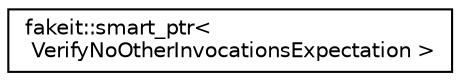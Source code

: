 digraph "Graphical Class Hierarchy"
{
  edge [fontname="Helvetica",fontsize="10",labelfontname="Helvetica",labelfontsize="10"];
  node [fontname="Helvetica",fontsize="10",shape=record];
  rankdir="LR";
  Node1 [label="fakeit::smart_ptr\<\l VerifyNoOtherInvocationsExpectation \>",height=0.2,width=0.4,color="black", fillcolor="white", style="filled",URL="$da/d77/classfakeit_1_1smart__ptr.html"];
}
